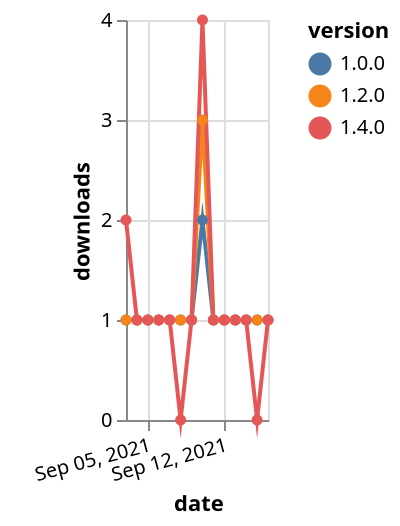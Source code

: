 {"$schema": "https://vega.github.io/schema/vega-lite/v5.json", "description": "A simple bar chart with embedded data.", "data": {"values": [{"date": "2021-09-03", "total": 150, "delta": 1, "version": "1.0.0"}, {"date": "2021-09-04", "total": 151, "delta": 1, "version": "1.0.0"}, {"date": "2021-09-05", "total": 152, "delta": 1, "version": "1.0.0"}, {"date": "2021-09-06", "total": 153, "delta": 1, "version": "1.0.0"}, {"date": "2021-09-07", "total": 154, "delta": 1, "version": "1.0.0"}, {"date": "2021-09-08", "total": 155, "delta": 1, "version": "1.0.0"}, {"date": "2021-09-09", "total": 156, "delta": 1, "version": "1.0.0"}, {"date": "2021-09-10", "total": 158, "delta": 2, "version": "1.0.0"}, {"date": "2021-09-11", "total": 159, "delta": 1, "version": "1.0.0"}, {"date": "2021-09-12", "total": 160, "delta": 1, "version": "1.0.0"}, {"date": "2021-09-13", "total": 161, "delta": 1, "version": "1.0.0"}, {"date": "2021-09-14", "total": 162, "delta": 1, "version": "1.0.0"}, {"date": "2021-09-15", "total": 163, "delta": 1, "version": "1.0.0"}, {"date": "2021-09-16", "total": 164, "delta": 1, "version": "1.0.0"}, {"date": "2021-09-03", "total": 159, "delta": 1, "version": "1.2.0"}, {"date": "2021-09-04", "total": 160, "delta": 1, "version": "1.2.0"}, {"date": "2021-09-05", "total": 161, "delta": 1, "version": "1.2.0"}, {"date": "2021-09-06", "total": 162, "delta": 1, "version": "1.2.0"}, {"date": "2021-09-07", "total": 163, "delta": 1, "version": "1.2.0"}, {"date": "2021-09-08", "total": 164, "delta": 1, "version": "1.2.0"}, {"date": "2021-09-09", "total": 165, "delta": 1, "version": "1.2.0"}, {"date": "2021-09-10", "total": 168, "delta": 3, "version": "1.2.0"}, {"date": "2021-09-11", "total": 169, "delta": 1, "version": "1.2.0"}, {"date": "2021-09-12", "total": 170, "delta": 1, "version": "1.2.0"}, {"date": "2021-09-13", "total": 171, "delta": 1, "version": "1.2.0"}, {"date": "2021-09-14", "total": 172, "delta": 1, "version": "1.2.0"}, {"date": "2021-09-15", "total": 173, "delta": 1, "version": "1.2.0"}, {"date": "2021-09-16", "total": 174, "delta": 1, "version": "1.2.0"}, {"date": "2021-09-03", "total": 116, "delta": 2, "version": "1.4.0"}, {"date": "2021-09-04", "total": 117, "delta": 1, "version": "1.4.0"}, {"date": "2021-09-05", "total": 118, "delta": 1, "version": "1.4.0"}, {"date": "2021-09-06", "total": 119, "delta": 1, "version": "1.4.0"}, {"date": "2021-09-07", "total": 120, "delta": 1, "version": "1.4.0"}, {"date": "2021-09-08", "total": 120, "delta": 0, "version": "1.4.0"}, {"date": "2021-09-09", "total": 121, "delta": 1, "version": "1.4.0"}, {"date": "2021-09-10", "total": 125, "delta": 4, "version": "1.4.0"}, {"date": "2021-09-11", "total": 126, "delta": 1, "version": "1.4.0"}, {"date": "2021-09-12", "total": 127, "delta": 1, "version": "1.4.0"}, {"date": "2021-09-13", "total": 128, "delta": 1, "version": "1.4.0"}, {"date": "2021-09-14", "total": 129, "delta": 1, "version": "1.4.0"}, {"date": "2021-09-15", "total": 129, "delta": 0, "version": "1.4.0"}, {"date": "2021-09-16", "total": 130, "delta": 1, "version": "1.4.0"}]}, "width": "container", "mark": {"type": "line", "point": {"filled": true}}, "encoding": {"x": {"field": "date", "type": "temporal", "timeUnit": "yearmonthdate", "title": "date", "axis": {"labelAngle": -15}}, "y": {"field": "delta", "type": "quantitative", "title": "downloads"}, "color": {"field": "version", "type": "nominal"}, "tooltip": {"field": "delta"}}}